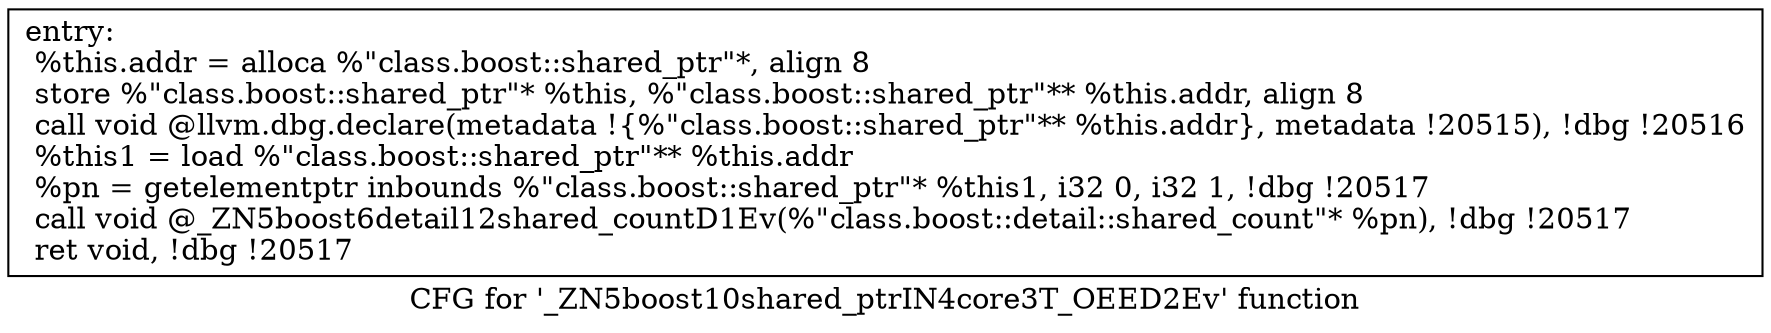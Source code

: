 digraph "CFG for '_ZN5boost10shared_ptrIN4core3T_OEED2Ev' function" {
	label="CFG for '_ZN5boost10shared_ptrIN4core3T_OEED2Ev' function";

	Node0x7fd441771540 [shape=record,label="{entry:\l  %this.addr = alloca %\"class.boost::shared_ptr\"*, align 8\l  store %\"class.boost::shared_ptr\"* %this, %\"class.boost::shared_ptr\"** %this.addr, align 8\l  call void @llvm.dbg.declare(metadata !\{%\"class.boost::shared_ptr\"** %this.addr\}, metadata !20515), !dbg !20516\l  %this1 = load %\"class.boost::shared_ptr\"** %this.addr\l  %pn = getelementptr inbounds %\"class.boost::shared_ptr\"* %this1, i32 0, i32 1, !dbg !20517\l  call void @_ZN5boost6detail12shared_countD1Ev(%\"class.boost::detail::shared_count\"* %pn), !dbg !20517\l  ret void, !dbg !20517\l}"];
}
